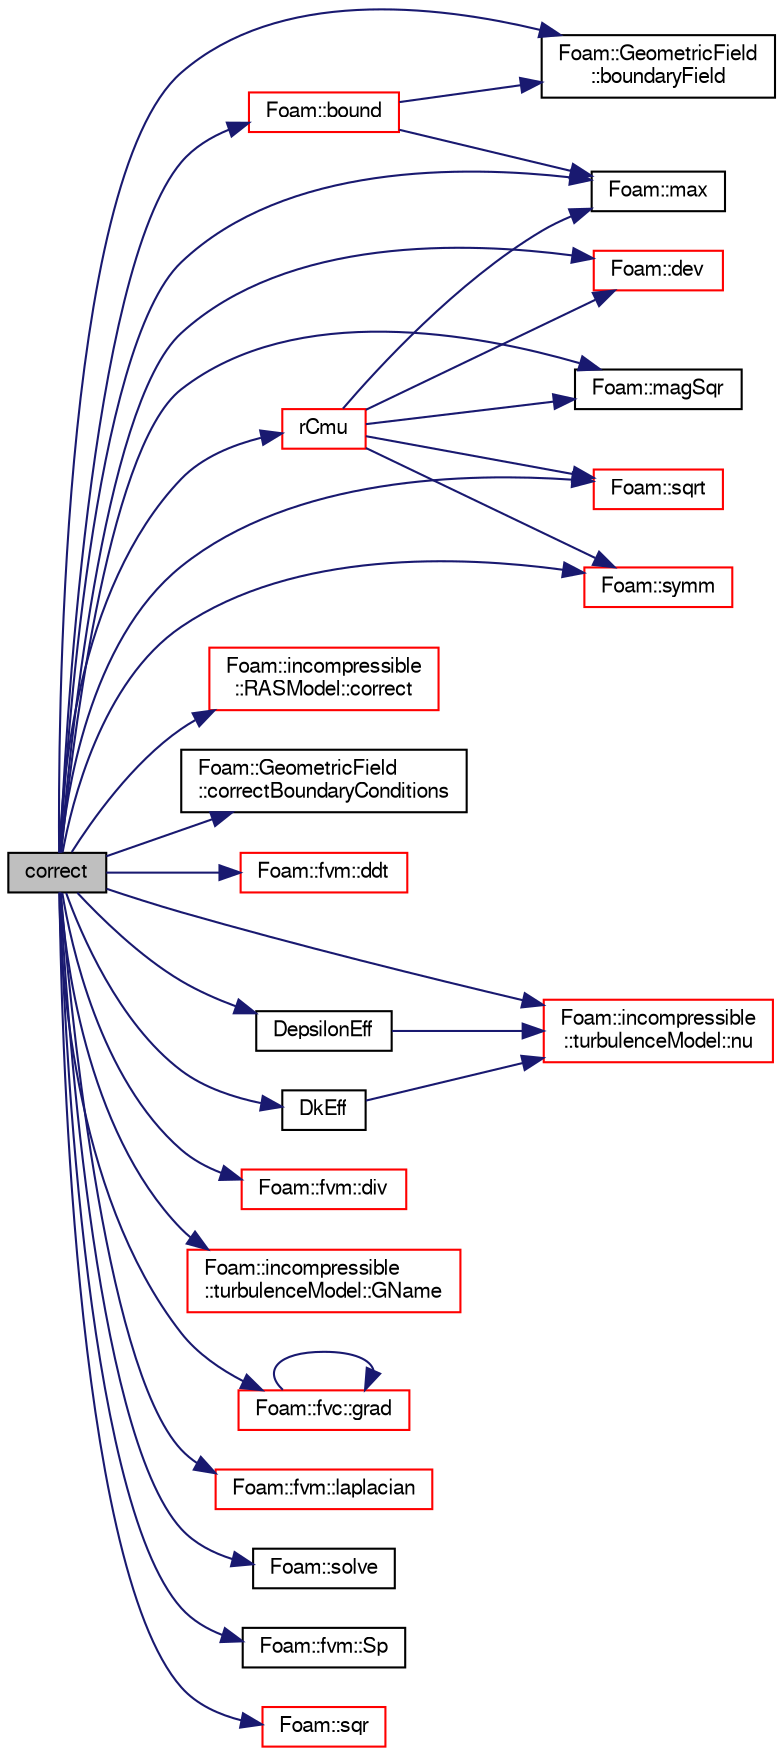 digraph "correct"
{
  bgcolor="transparent";
  edge [fontname="FreeSans",fontsize="10",labelfontname="FreeSans",labelfontsize="10"];
  node [fontname="FreeSans",fontsize="10",shape=record];
  rankdir="LR";
  Node3097 [label="correct",height=0.2,width=0.4,color="black", fillcolor="grey75", style="filled", fontcolor="black"];
  Node3097 -> Node3098 [color="midnightblue",fontsize="10",style="solid",fontname="FreeSans"];
  Node3098 [label="Foam::bound",height=0.2,width=0.4,color="red",URL="$a21124.html#a334b2a2d0ce7997d360f7a018174a077",tooltip="Bound the given scalar field if it has gone unbounded. "];
  Node3098 -> Node3100 [color="midnightblue",fontsize="10",style="solid",fontname="FreeSans"];
  Node3100 [label="Foam::GeometricField\l::boundaryField",height=0.2,width=0.4,color="black",URL="$a22434.html#a3c6c1a789b48ea0c5e8bff64f9c14f2d",tooltip="Return reference to GeometricBoundaryField. "];
  Node3098 -> Node3235 [color="midnightblue",fontsize="10",style="solid",fontname="FreeSans"];
  Node3235 [label="Foam::max",height=0.2,width=0.4,color="black",URL="$a21124.html#ac993e906cf2774ae77e666bc24e81733"];
  Node3097 -> Node3100 [color="midnightblue",fontsize="10",style="solid",fontname="FreeSans"];
  Node3097 -> Node3412 [color="midnightblue",fontsize="10",style="solid",fontname="FreeSans"];
  Node3412 [label="Foam::incompressible\l::RASModel::correct",height=0.2,width=0.4,color="red",URL="$a31074.html#a3ae44b28050c3aa494c1d8e18cf618c1",tooltip="Solve the turbulence equations and correct the turbulence viscosity. "];
  Node3097 -> Node3101 [color="midnightblue",fontsize="10",style="solid",fontname="FreeSans"];
  Node3101 [label="Foam::GeometricField\l::correctBoundaryConditions",height=0.2,width=0.4,color="black",URL="$a22434.html#acaf6878ef900e593c4b20812f1b567d6",tooltip="Correct boundary field. "];
  Node3097 -> Node3458 [color="midnightblue",fontsize="10",style="solid",fontname="FreeSans"];
  Node3458 [label="Foam::fvm::ddt",height=0.2,width=0.4,color="red",URL="$a21135.html#a2d88eca98ab69b84af7ddb96e35f5a44"];
  Node3097 -> Node3459 [color="midnightblue",fontsize="10",style="solid",fontname="FreeSans"];
  Node3459 [label="DepsilonEff",height=0.2,width=0.4,color="black",URL="$a31078.html#aaeb98c07acb7524ea98bf458352bc85a",tooltip="Return the effective diffusivity for epsilon. "];
  Node3459 -> Node3460 [color="midnightblue",fontsize="10",style="solid",fontname="FreeSans"];
  Node3460 [label="Foam::incompressible\l::turbulenceModel::nu",height=0.2,width=0.4,color="red",URL="$a31102.html#aa739f3daeda1884fecc84f2b36a24021",tooltip="Return the laminar viscosity. "];
  Node3097 -> Node3471 [color="midnightblue",fontsize="10",style="solid",fontname="FreeSans"];
  Node3471 [label="Foam::dev",height=0.2,width=0.4,color="red",URL="$a21124.html#a042ede1d98e91923a7cc5e14e9f86854"];
  Node3097 -> Node3472 [color="midnightblue",fontsize="10",style="solid",fontname="FreeSans"];
  Node3472 [label="Foam::fvm::div",height=0.2,width=0.4,color="red",URL="$a21135.html#a058dd4757c11ae656c8d576632b33d25"];
  Node3097 -> Node3481 [color="midnightblue",fontsize="10",style="solid",fontname="FreeSans"];
  Node3481 [label="DkEff",height=0.2,width=0.4,color="black",URL="$a31078.html#a1faa4b448524c4de622637dc51aa4a30",tooltip="Return the effective diffusivity for k. "];
  Node3481 -> Node3460 [color="midnightblue",fontsize="10",style="solid",fontname="FreeSans"];
  Node3097 -> Node3482 [color="midnightblue",fontsize="10",style="solid",fontname="FreeSans"];
  Node3482 [label="Foam::incompressible\l::turbulenceModel::GName",height=0.2,width=0.4,color="red",URL="$a31102.html#a530c14556551704a03baa28ac70a78a0",tooltip="Helper function to return the nam eof the turbulence G field. "];
  Node3097 -> Node3483 [color="midnightblue",fontsize="10",style="solid",fontname="FreeSans"];
  Node3483 [label="Foam::fvc::grad",height=0.2,width=0.4,color="red",URL="$a21134.html#a7c00ec90ecc15ed3005255e42c52827a"];
  Node3483 -> Node3483 [color="midnightblue",fontsize="10",style="solid",fontname="FreeSans"];
  Node3097 -> Node3485 [color="midnightblue",fontsize="10",style="solid",fontname="FreeSans"];
  Node3485 [label="Foam::fvm::laplacian",height=0.2,width=0.4,color="red",URL="$a21135.html#a05679b154654e47e9f1e2fbd2bc0bae0"];
  Node3097 -> Node3486 [color="midnightblue",fontsize="10",style="solid",fontname="FreeSans"];
  Node3486 [label="Foam::magSqr",height=0.2,width=0.4,color="black",URL="$a21124.html#ae6fff2c6981e6d9618aa5038e69def6e"];
  Node3097 -> Node3235 [color="midnightblue",fontsize="10",style="solid",fontname="FreeSans"];
  Node3097 -> Node3460 [color="midnightblue",fontsize="10",style="solid",fontname="FreeSans"];
  Node3097 -> Node3487 [color="midnightblue",fontsize="10",style="solid",fontname="FreeSans"];
  Node3487 [label="rCmu",height=0.2,width=0.4,color="red",URL="$a31078.html#a1068a692df4f337ad061061d4c6b380d"];
  Node3487 -> Node3471 [color="midnightblue",fontsize="10",style="solid",fontname="FreeSans"];
  Node3487 -> Node3486 [color="midnightblue",fontsize="10",style="solid",fontname="FreeSans"];
  Node3487 -> Node3235 [color="midnightblue",fontsize="10",style="solid",fontname="FreeSans"];
  Node3487 -> Node3490 [color="midnightblue",fontsize="10",style="solid",fontname="FreeSans"];
  Node3490 [label="Foam::sqrt",height=0.2,width=0.4,color="red",URL="$a21124.html#a8616bd62eebf2342a80222fecb1bda71"];
  Node3487 -> Node3491 [color="midnightblue",fontsize="10",style="solid",fontname="FreeSans"];
  Node3491 [label="Foam::symm",height=0.2,width=0.4,color="red",URL="$a21124.html#a112755faabb5ff081d7a25a936a1d3c4"];
  Node3097 -> Node3492 [color="midnightblue",fontsize="10",style="solid",fontname="FreeSans"];
  Node3492 [label="Foam::solve",height=0.2,width=0.4,color="black",URL="$a21124.html#a745114a2fef57ff2df3946017d4dec34",tooltip="Solve returning the solution statistics given convergence tolerance. "];
  Node3097 -> Node3493 [color="midnightblue",fontsize="10",style="solid",fontname="FreeSans"];
  Node3493 [label="Foam::fvm::Sp",height=0.2,width=0.4,color="black",URL="$a21135.html#a67e0938495ebeac7ad57361957720554"];
  Node3097 -> Node3494 [color="midnightblue",fontsize="10",style="solid",fontname="FreeSans"];
  Node3494 [label="Foam::sqr",height=0.2,width=0.4,color="red",URL="$a21124.html#a277dc11c581d53826ab5090b08f3b17b"];
  Node3097 -> Node3490 [color="midnightblue",fontsize="10",style="solid",fontname="FreeSans"];
  Node3097 -> Node3491 [color="midnightblue",fontsize="10",style="solid",fontname="FreeSans"];
}
